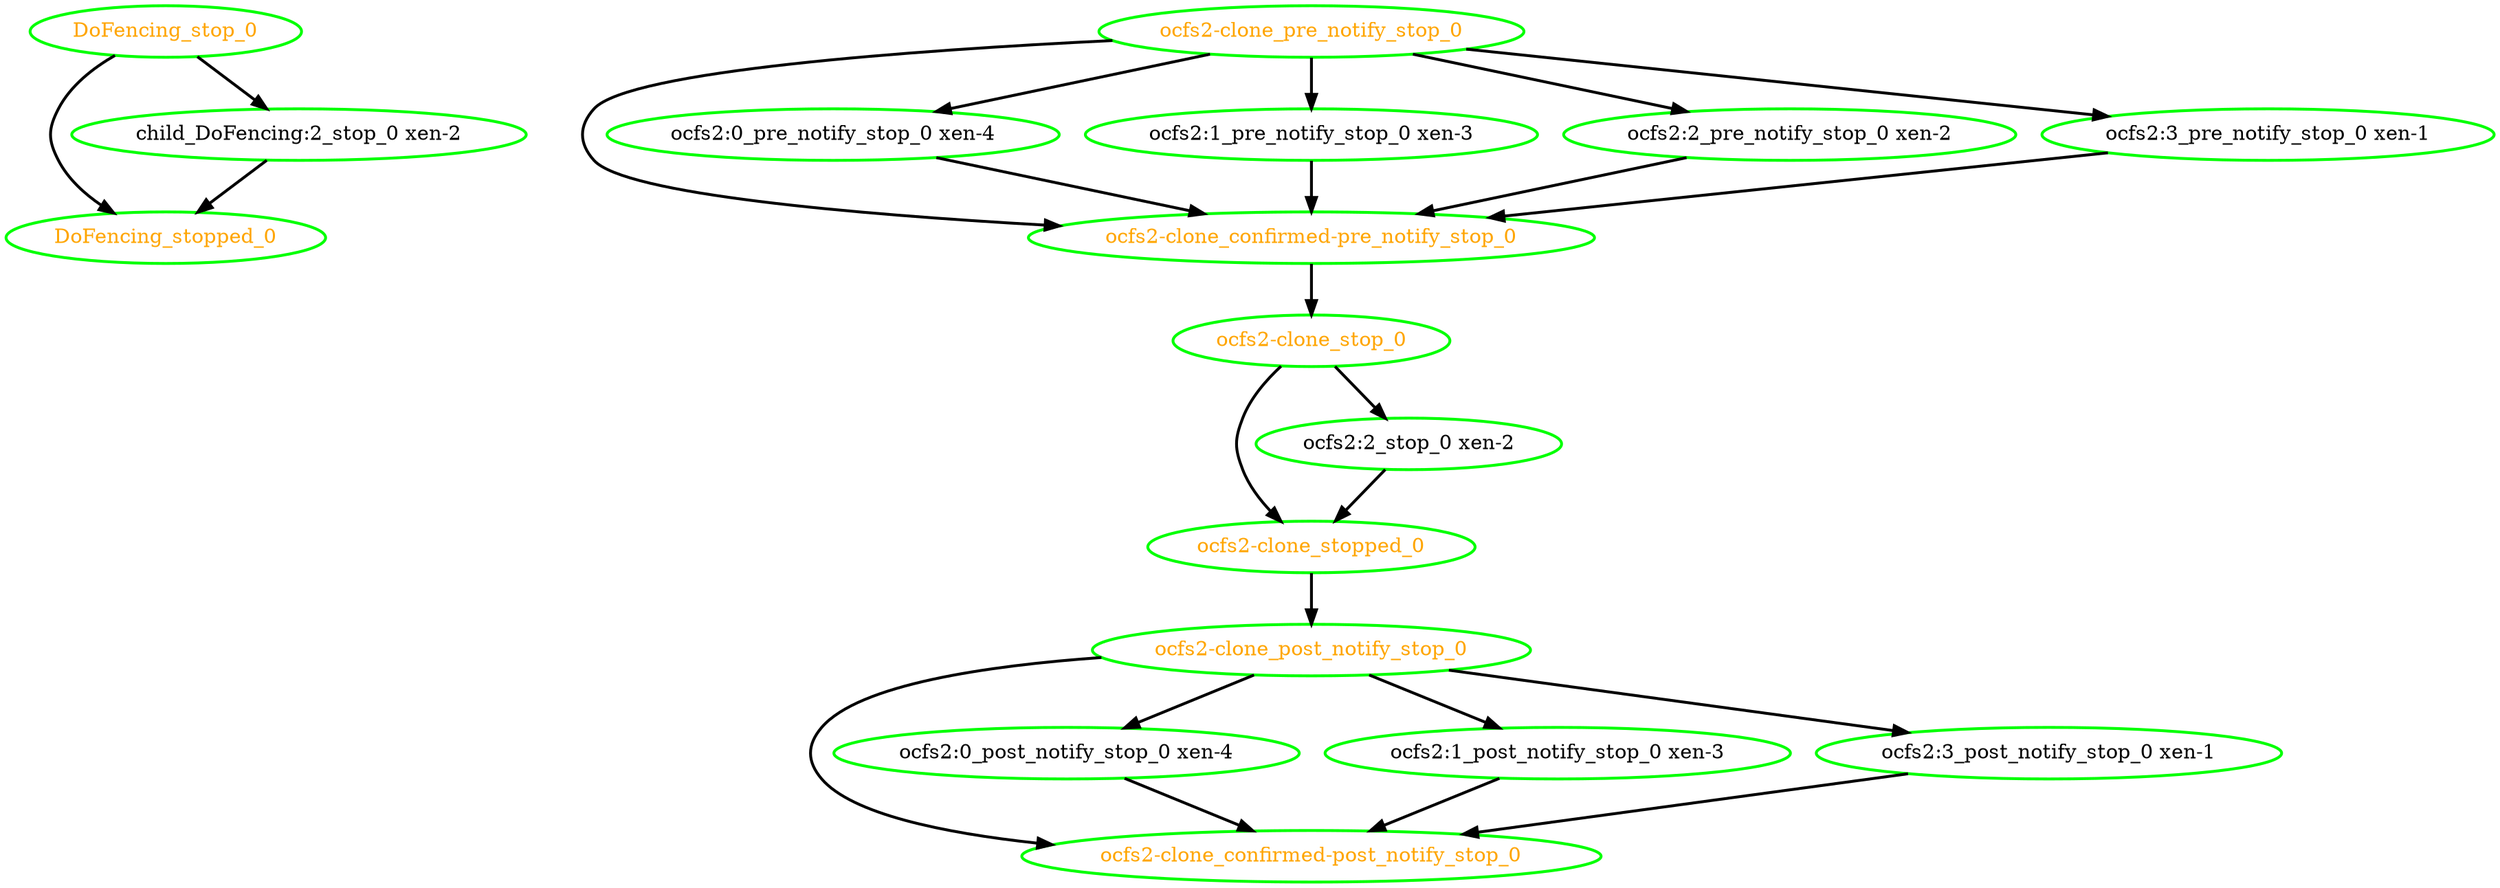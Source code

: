  digraph "g" {
"DoFencing_stop_0" -> "DoFencing_stopped_0" [ style = bold]
"DoFencing_stop_0" -> "child_DoFencing:2_stop_0 xen-2" [ style = bold]
"DoFencing_stop_0" [ style=bold color="green" fontcolor="orange" ]
"DoFencing_stopped_0" [ style=bold color="green" fontcolor="orange" ]
"child_DoFencing:2_stop_0 xen-2" -> "DoFencing_stopped_0" [ style = bold]
"child_DoFencing:2_stop_0 xen-2" [ style=bold color="green" fontcolor="black" ]
"ocfs2-clone_confirmed-post_notify_stop_0" [ style=bold color="green" fontcolor="orange" ]
"ocfs2-clone_confirmed-pre_notify_stop_0" -> "ocfs2-clone_stop_0" [ style = bold]
"ocfs2-clone_confirmed-pre_notify_stop_0" [ style=bold color="green" fontcolor="orange" ]
"ocfs2-clone_post_notify_stop_0" -> "ocfs2-clone_confirmed-post_notify_stop_0" [ style = bold]
"ocfs2-clone_post_notify_stop_0" -> "ocfs2:0_post_notify_stop_0 xen-4" [ style = bold]
"ocfs2-clone_post_notify_stop_0" -> "ocfs2:1_post_notify_stop_0 xen-3" [ style = bold]
"ocfs2-clone_post_notify_stop_0" -> "ocfs2:3_post_notify_stop_0 xen-1" [ style = bold]
"ocfs2-clone_post_notify_stop_0" [ style=bold color="green" fontcolor="orange" ]
"ocfs2-clone_pre_notify_stop_0" -> "ocfs2-clone_confirmed-pre_notify_stop_0" [ style = bold]
"ocfs2-clone_pre_notify_stop_0" -> "ocfs2:0_pre_notify_stop_0 xen-4" [ style = bold]
"ocfs2-clone_pre_notify_stop_0" -> "ocfs2:1_pre_notify_stop_0 xen-3" [ style = bold]
"ocfs2-clone_pre_notify_stop_0" -> "ocfs2:2_pre_notify_stop_0 xen-2" [ style = bold]
"ocfs2-clone_pre_notify_stop_0" -> "ocfs2:3_pre_notify_stop_0 xen-1" [ style = bold]
"ocfs2-clone_pre_notify_stop_0" [ style=bold color="green" fontcolor="orange" ]
"ocfs2-clone_stop_0" -> "ocfs2-clone_stopped_0" [ style = bold]
"ocfs2-clone_stop_0" -> "ocfs2:2_stop_0 xen-2" [ style = bold]
"ocfs2-clone_stop_0" [ style=bold color="green" fontcolor="orange" ]
"ocfs2-clone_stopped_0" -> "ocfs2-clone_post_notify_stop_0" [ style = bold]
"ocfs2-clone_stopped_0" [ style=bold color="green" fontcolor="orange" ]
"ocfs2:0_post_notify_stop_0 xen-4" -> "ocfs2-clone_confirmed-post_notify_stop_0" [ style = bold]
"ocfs2:0_post_notify_stop_0 xen-4" [ style=bold color="green" fontcolor="black" ]
"ocfs2:0_pre_notify_stop_0 xen-4" -> "ocfs2-clone_confirmed-pre_notify_stop_0" [ style = bold]
"ocfs2:0_pre_notify_stop_0 xen-4" [ style=bold color="green" fontcolor="black" ]
"ocfs2:1_post_notify_stop_0 xen-3" -> "ocfs2-clone_confirmed-post_notify_stop_0" [ style = bold]
"ocfs2:1_post_notify_stop_0 xen-3" [ style=bold color="green" fontcolor="black" ]
"ocfs2:1_pre_notify_stop_0 xen-3" -> "ocfs2-clone_confirmed-pre_notify_stop_0" [ style = bold]
"ocfs2:1_pre_notify_stop_0 xen-3" [ style=bold color="green" fontcolor="black" ]
"ocfs2:2_pre_notify_stop_0 xen-2" -> "ocfs2-clone_confirmed-pre_notify_stop_0" [ style = bold]
"ocfs2:2_pre_notify_stop_0 xen-2" [ style=bold color="green" fontcolor="black" ]
"ocfs2:2_stop_0 xen-2" -> "ocfs2-clone_stopped_0" [ style = bold]
"ocfs2:2_stop_0 xen-2" [ style=bold color="green" fontcolor="black" ]
"ocfs2:3_post_notify_stop_0 xen-1" -> "ocfs2-clone_confirmed-post_notify_stop_0" [ style = bold]
"ocfs2:3_post_notify_stop_0 xen-1" [ style=bold color="green" fontcolor="black" ]
"ocfs2:3_pre_notify_stop_0 xen-1" -> "ocfs2-clone_confirmed-pre_notify_stop_0" [ style = bold]
"ocfs2:3_pre_notify_stop_0 xen-1" [ style=bold color="green" fontcolor="black" ]
}
